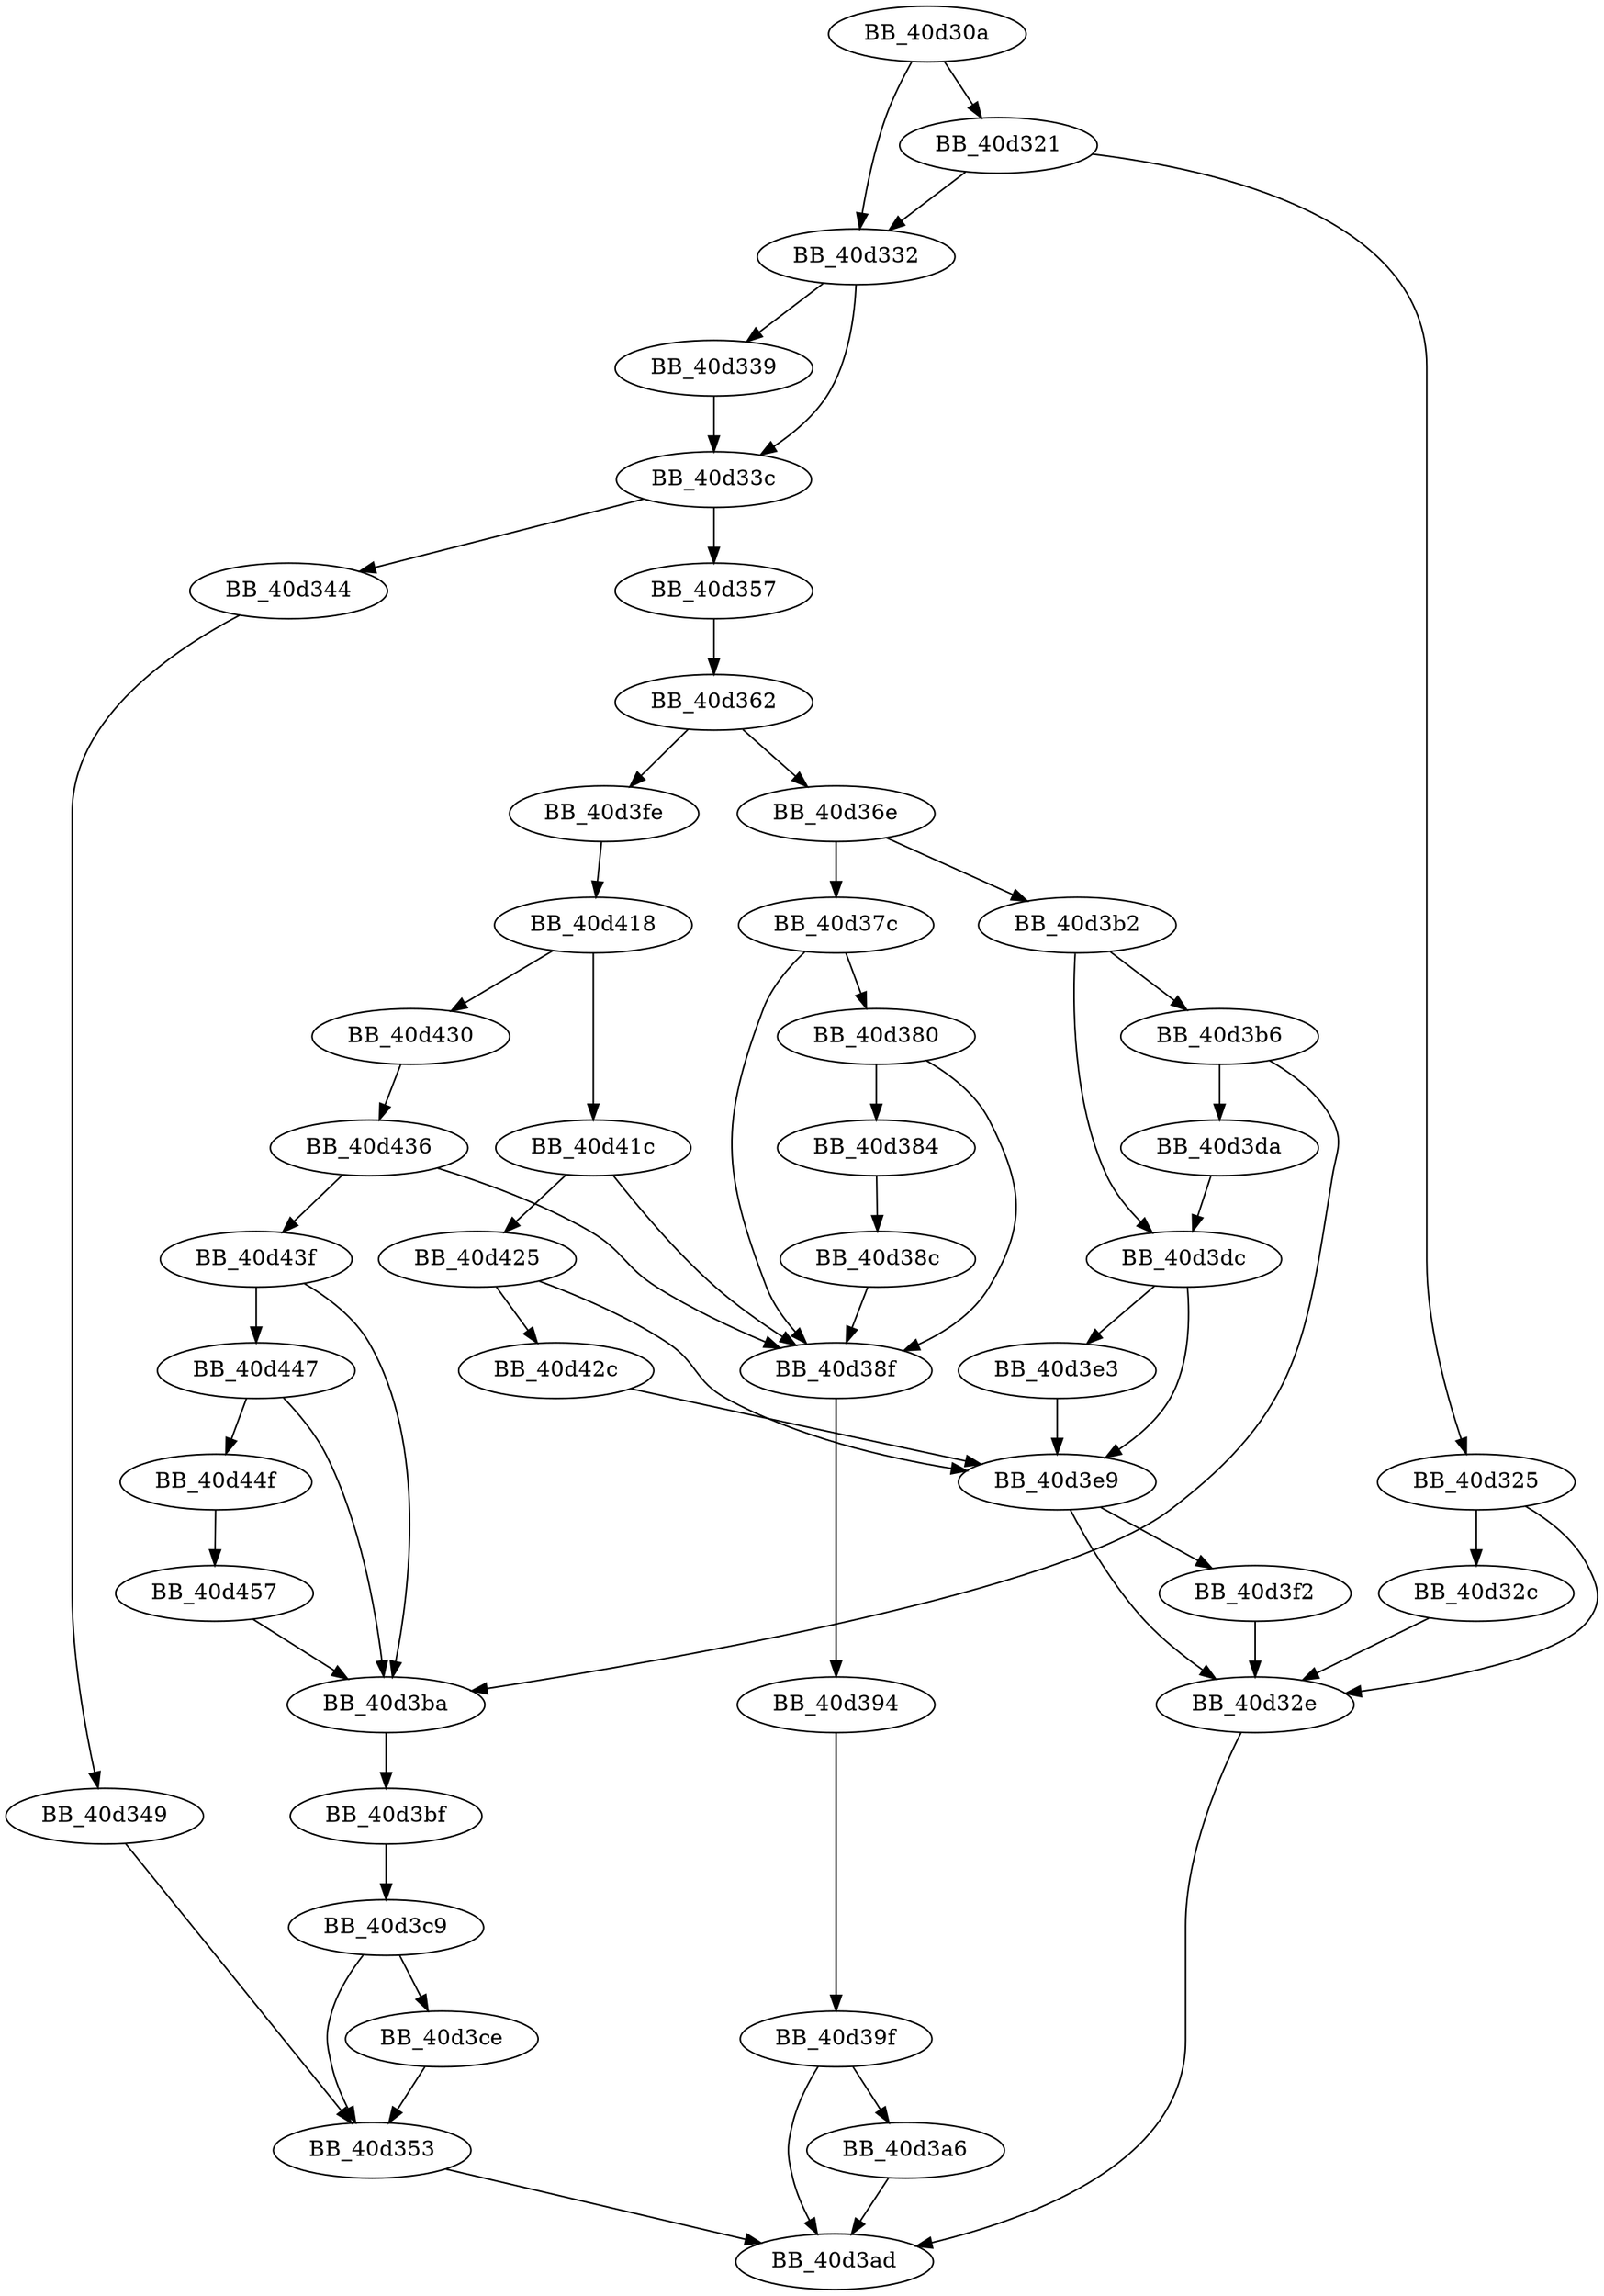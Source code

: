 DiGraph __wctomb_s_l{
BB_40d30a->BB_40d321
BB_40d30a->BB_40d332
BB_40d321->BB_40d325
BB_40d321->BB_40d332
BB_40d325->BB_40d32c
BB_40d325->BB_40d32e
BB_40d32c->BB_40d32e
BB_40d32e->BB_40d3ad
BB_40d332->BB_40d339
BB_40d332->BB_40d33c
BB_40d339->BB_40d33c
BB_40d33c->BB_40d344
BB_40d33c->BB_40d357
BB_40d344->BB_40d349
BB_40d349->BB_40d353
BB_40d353->BB_40d3ad
BB_40d357->BB_40d362
BB_40d362->BB_40d36e
BB_40d362->BB_40d3fe
BB_40d36e->BB_40d37c
BB_40d36e->BB_40d3b2
BB_40d37c->BB_40d380
BB_40d37c->BB_40d38f
BB_40d380->BB_40d384
BB_40d380->BB_40d38f
BB_40d384->BB_40d38c
BB_40d38c->BB_40d38f
BB_40d38f->BB_40d394
BB_40d394->BB_40d39f
BB_40d39f->BB_40d3a6
BB_40d39f->BB_40d3ad
BB_40d3a6->BB_40d3ad
BB_40d3b2->BB_40d3b6
BB_40d3b2->BB_40d3dc
BB_40d3b6->BB_40d3ba
BB_40d3b6->BB_40d3da
BB_40d3ba->BB_40d3bf
BB_40d3bf->BB_40d3c9
BB_40d3c9->BB_40d353
BB_40d3c9->BB_40d3ce
BB_40d3ce->BB_40d353
BB_40d3da->BB_40d3dc
BB_40d3dc->BB_40d3e3
BB_40d3dc->BB_40d3e9
BB_40d3e3->BB_40d3e9
BB_40d3e9->BB_40d32e
BB_40d3e9->BB_40d3f2
BB_40d3f2->BB_40d32e
BB_40d3fe->BB_40d418
BB_40d418->BB_40d41c
BB_40d418->BB_40d430
BB_40d41c->BB_40d38f
BB_40d41c->BB_40d425
BB_40d425->BB_40d3e9
BB_40d425->BB_40d42c
BB_40d42c->BB_40d3e9
BB_40d430->BB_40d436
BB_40d436->BB_40d38f
BB_40d436->BB_40d43f
BB_40d43f->BB_40d3ba
BB_40d43f->BB_40d447
BB_40d447->BB_40d3ba
BB_40d447->BB_40d44f
BB_40d44f->BB_40d457
BB_40d457->BB_40d3ba
}
